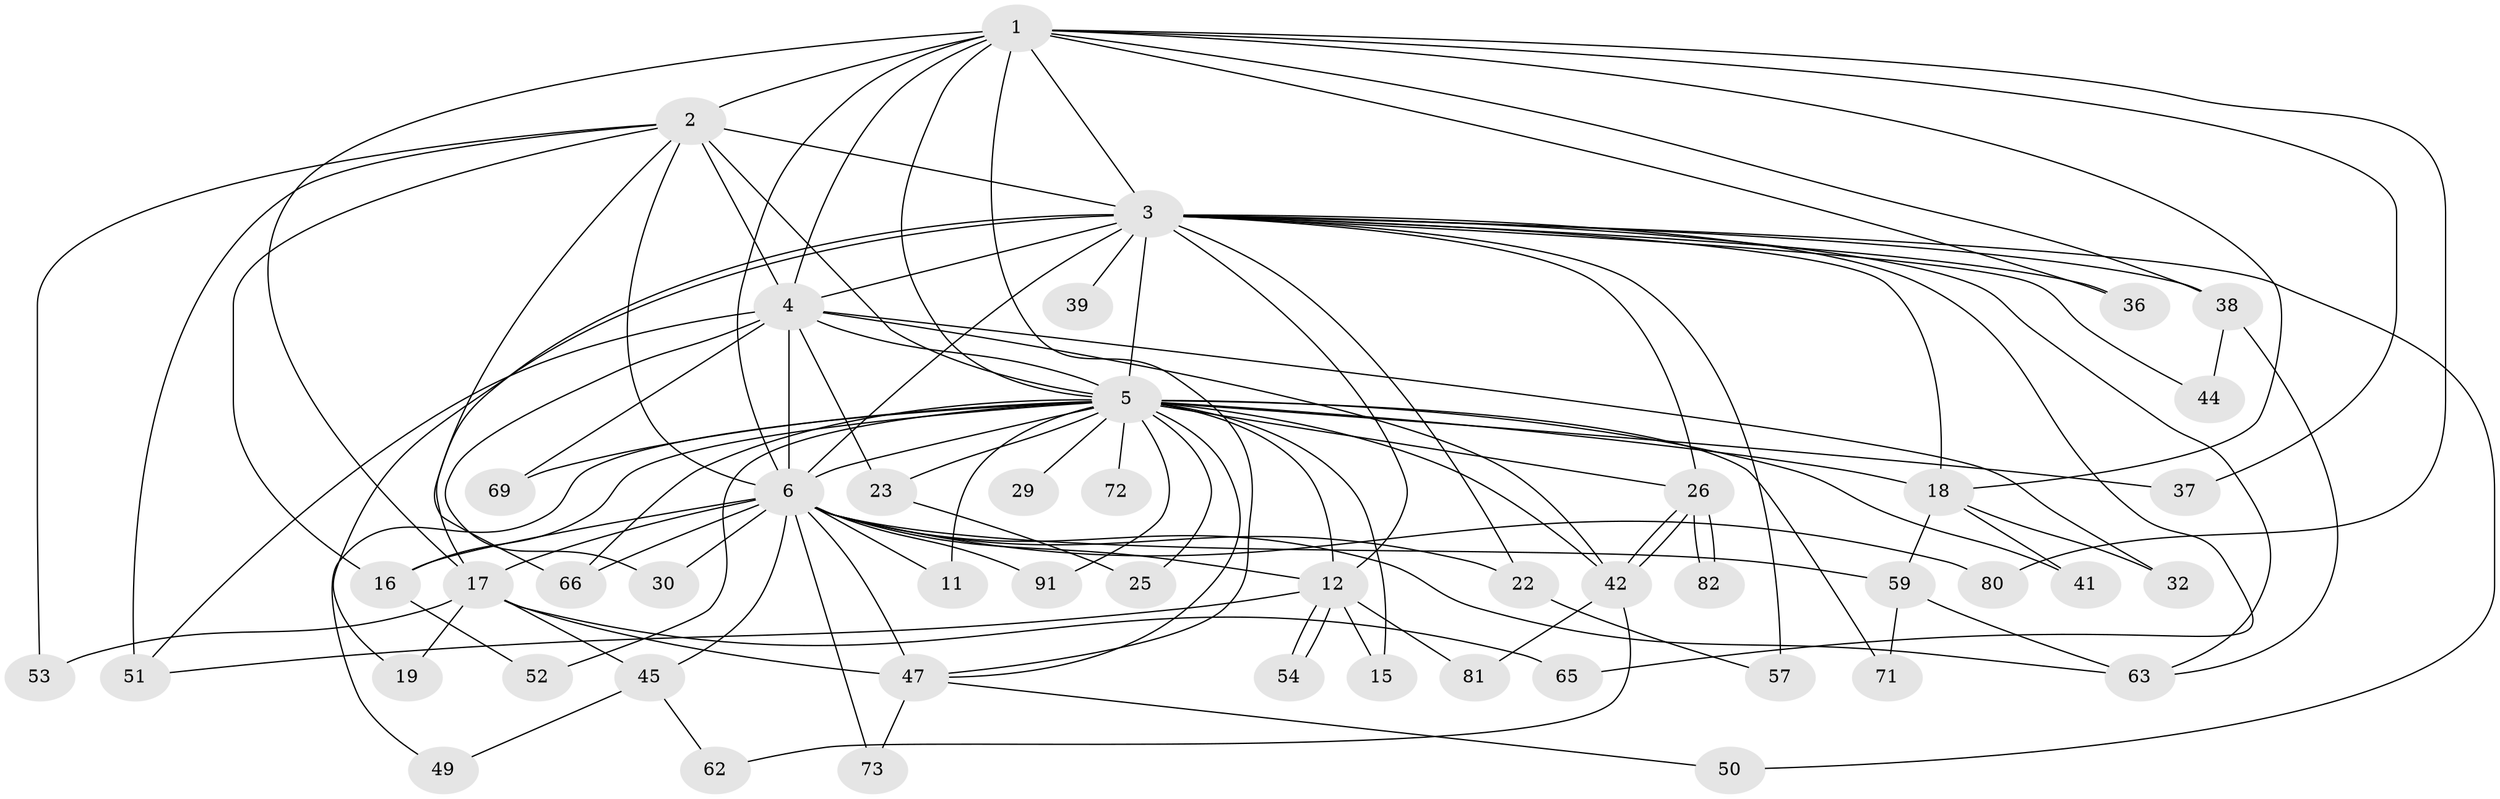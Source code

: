 // original degree distribution, {18: 0.01020408163265306, 16: 0.030612244897959183, 21: 0.01020408163265306, 17: 0.01020408163265306, 23: 0.01020408163265306, 19: 0.01020408163265306, 27: 0.01020408163265306, 15: 0.01020408163265306, 2: 0.5510204081632653, 9: 0.01020408163265306, 7: 0.01020408163265306, 4: 0.12244897959183673, 8: 0.01020408163265306, 6: 0.030612244897959183, 5: 0.04081632653061224, 3: 0.12244897959183673}
// Generated by graph-tools (version 1.1) at 2025/13/03/09/25 04:13:45]
// undirected, 49 vertices, 110 edges
graph export_dot {
graph [start="1"]
  node [color=gray90,style=filled];
  1;
  2 [super="+75+89"];
  3 [super="+8+34+95+90+28+56+70+43"];
  4 [super="+14+20"];
  5 [super="+10+79+7+58"];
  6 [super="+78+21+13"];
  11;
  12 [super="+24"];
  15;
  16 [super="+48"];
  17;
  18 [super="+31"];
  19;
  22;
  23;
  25;
  26;
  29;
  30;
  32;
  36;
  37;
  38;
  39;
  41;
  42;
  44;
  45;
  47 [super="+64"];
  49;
  50;
  51 [super="+77"];
  52;
  53;
  54;
  57 [super="+88"];
  59;
  62;
  63 [super="+93"];
  65;
  66;
  69;
  71;
  72;
  73;
  80;
  81;
  82;
  91;
  1 -- 2;
  1 -- 3 [weight=4];
  1 -- 4;
  1 -- 5 [weight=4];
  1 -- 6;
  1 -- 17;
  1 -- 18;
  1 -- 36;
  1 -- 37;
  1 -- 38;
  1 -- 80;
  1 -- 47;
  2 -- 3 [weight=2];
  2 -- 4 [weight=3];
  2 -- 5 [weight=4];
  2 -- 6 [weight=2];
  2 -- 53;
  2 -- 16;
  2 -- 51;
  2 -- 66;
  3 -- 4 [weight=4];
  3 -- 5 [weight=12];
  3 -- 6 [weight=6];
  3 -- 17;
  3 -- 18;
  3 -- 36;
  3 -- 65;
  3 -- 12 [weight=2];
  3 -- 19;
  3 -- 22 [weight=2];
  3 -- 26;
  3 -- 38 [weight=2];
  3 -- 39 [weight=2];
  3 -- 44;
  3 -- 50;
  3 -- 57 [weight=2];
  3 -- 63;
  4 -- 5 [weight=9];
  4 -- 6;
  4 -- 69;
  4 -- 32;
  4 -- 23;
  4 -- 42;
  4 -- 51;
  4 -- 30;
  5 -- 6 [weight=6];
  5 -- 12;
  5 -- 23;
  5 -- 26;
  5 -- 37;
  5 -- 71;
  5 -- 66;
  5 -- 69;
  5 -- 47;
  5 -- 15;
  5 -- 29 [weight=2];
  5 -- 72 [weight=2];
  5 -- 11;
  5 -- 16;
  5 -- 18 [weight=2];
  5 -- 25;
  5 -- 91;
  5 -- 41;
  5 -- 42;
  5 -- 49;
  5 -- 52;
  6 -- 11;
  6 -- 16;
  6 -- 22;
  6 -- 30 [weight=2];
  6 -- 45;
  6 -- 73;
  6 -- 80;
  6 -- 91;
  6 -- 12;
  6 -- 66;
  6 -- 47;
  6 -- 17;
  6 -- 59;
  6 -- 63;
  12 -- 15;
  12 -- 51;
  12 -- 54;
  12 -- 54;
  12 -- 81;
  16 -- 52;
  17 -- 19;
  17 -- 45;
  17 -- 53;
  17 -- 65;
  17 -- 47;
  18 -- 32;
  18 -- 41;
  18 -- 59;
  22 -- 57;
  23 -- 25;
  26 -- 42;
  26 -- 42;
  26 -- 82;
  26 -- 82;
  38 -- 44;
  38 -- 63;
  42 -- 62;
  42 -- 81;
  45 -- 49;
  45 -- 62;
  47 -- 50;
  47 -- 73;
  59 -- 63;
  59 -- 71;
}
